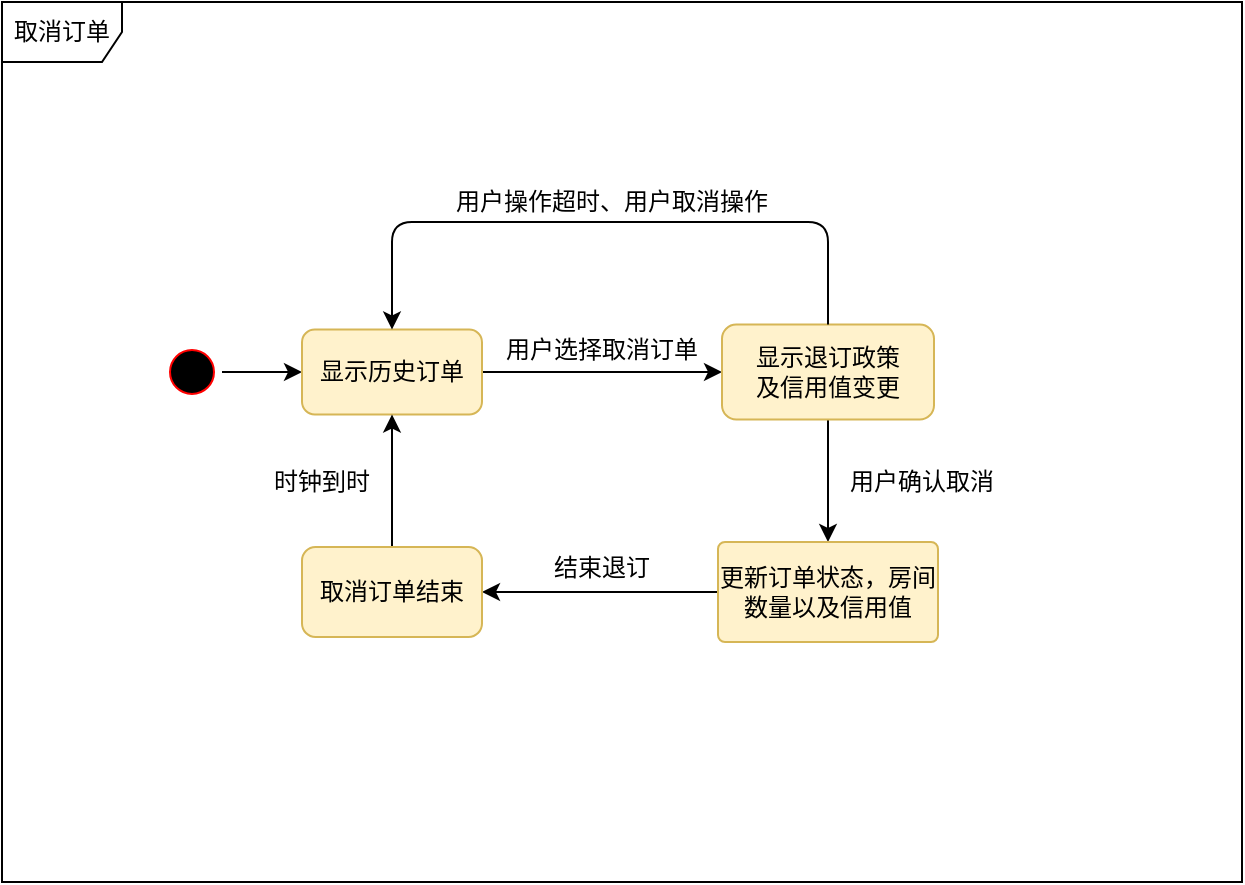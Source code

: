 <mxfile version="12.8.8" type="device"><diagram id="_EVoK7VQN5vt1bEvYyVj" name="Page-1"><mxGraphModel dx="1038" dy="528" grid="1" gridSize="10" guides="1" tooltips="1" connect="1" arrows="1" fold="1" page="1" pageScale="1" pageWidth="827" pageHeight="1169" math="0" shadow="0"><root><mxCell id="0"/><mxCell id="1" parent="0"/><mxCell id="y52QeolklKAgcdCNSFaQ-3" value="" style="rounded=0;whiteSpace=wrap;html=1;" vertex="1" parent="1"><mxGeometry x="70" y="50" width="620" height="440" as="geometry"/></mxCell><mxCell id="y52QeolklKAgcdCNSFaQ-9" style="edgeStyle=orthogonalEdgeStyle;rounded=0;orthogonalLoop=1;jettySize=auto;html=1;entryX=0;entryY=0.5;entryDx=0;entryDy=0;" edge="1" parent="1" source="y52QeolklKAgcdCNSFaQ-6" target="y52QeolklKAgcdCNSFaQ-13"><mxGeometry relative="1" as="geometry"><mxPoint x="240" y="235" as="targetPoint"/></mxGeometry></mxCell><mxCell id="y52QeolklKAgcdCNSFaQ-6" value="" style="ellipse;html=1;shape=startState;fillColor=#000000;strokeColor=#ff0000;" vertex="1" parent="1"><mxGeometry x="150" y="220" width="30" height="30" as="geometry"/></mxCell><mxCell id="y52QeolklKAgcdCNSFaQ-11" style="edgeStyle=orthogonalEdgeStyle;rounded=0;orthogonalLoop=1;jettySize=auto;html=1;entryX=0;entryY=0.5;entryDx=0;entryDy=0;exitX=1;exitY=0.5;exitDx=0;exitDy=0;" edge="1" parent="1" source="y52QeolklKAgcdCNSFaQ-13" target="y52QeolklKAgcdCNSFaQ-10"><mxGeometry relative="1" as="geometry"><mxPoint x="330" y="235" as="sourcePoint"/><Array as="points"><mxPoint x="340" y="235"/></Array></mxGeometry></mxCell><mxCell id="y52QeolklKAgcdCNSFaQ-19" style="edgeStyle=orthogonalEdgeStyle;rounded=0;orthogonalLoop=1;jettySize=auto;html=1;entryX=0.5;entryY=0;entryDx=0;entryDy=0;" edge="1" parent="1" source="y52QeolklKAgcdCNSFaQ-10" target="y52QeolklKAgcdCNSFaQ-18"><mxGeometry relative="1" as="geometry"/></mxCell><mxCell id="y52QeolklKAgcdCNSFaQ-10" value="显示退订政策&lt;br&gt;及信用值变更" style="rounded=1;whiteSpace=wrap;html=1;strokeColor=#d6b656;fillColor=#fff2cc;" vertex="1" parent="1"><mxGeometry x="430" y="211.25" width="106" height="47.5" as="geometry"/></mxCell><mxCell id="y52QeolklKAgcdCNSFaQ-13" value="显示历史订单" style="rounded=1;whiteSpace=wrap;html=1;strokeColor=#d6b656;fillColor=#fff2cc;" vertex="1" parent="1"><mxGeometry x="220" y="213.75" width="90" height="42.5" as="geometry"/></mxCell><mxCell id="y52QeolklKAgcdCNSFaQ-14" value="用户选择取消订单" style="text;html=1;strokeColor=none;fillColor=none;align=center;verticalAlign=middle;whiteSpace=wrap;rounded=0;" vertex="1" parent="1"><mxGeometry x="310" y="213.75" width="120" height="20" as="geometry"/></mxCell><mxCell id="y52QeolklKAgcdCNSFaQ-15" value="" style="endArrow=classic;html=1;exitX=0.5;exitY=0;exitDx=0;exitDy=0;entryX=0.5;entryY=0;entryDx=0;entryDy=0;" edge="1" parent="1" source="y52QeolklKAgcdCNSFaQ-10" target="y52QeolklKAgcdCNSFaQ-13"><mxGeometry width="50" height="50" relative="1" as="geometry"><mxPoint x="390" y="300" as="sourcePoint"/><mxPoint x="440" y="250" as="targetPoint"/><Array as="points"><mxPoint x="483" y="160"/><mxPoint x="265" y="160"/></Array></mxGeometry></mxCell><mxCell id="y52QeolklKAgcdCNSFaQ-16" value="用户操作超时、用户取消操作" style="text;html=1;strokeColor=none;fillColor=none;align=center;verticalAlign=middle;whiteSpace=wrap;rounded=0;" vertex="1" parent="1"><mxGeometry x="290" y="140" width="170" height="20" as="geometry"/></mxCell><mxCell id="y52QeolklKAgcdCNSFaQ-22" style="edgeStyle=orthogonalEdgeStyle;rounded=0;orthogonalLoop=1;jettySize=auto;html=1;entryX=1;entryY=0.5;entryDx=0;entryDy=0;" edge="1" parent="1" source="y52QeolklKAgcdCNSFaQ-18" target="y52QeolklKAgcdCNSFaQ-21"><mxGeometry relative="1" as="geometry"/></mxCell><mxCell id="y52QeolklKAgcdCNSFaQ-18" value="更新订单状态，房间数量以及信用值" style="rounded=1;whiteSpace=wrap;html=1;strokeColor=#d6b656;fillColor=#fff2cc;arcSize=7;" vertex="1" parent="1"><mxGeometry x="428" y="320" width="110" height="50" as="geometry"/></mxCell><mxCell id="y52QeolklKAgcdCNSFaQ-20" value="用户确认取消" style="text;html=1;strokeColor=none;fillColor=none;align=center;verticalAlign=middle;whiteSpace=wrap;rounded=0;" vertex="1" parent="1"><mxGeometry x="490" y="280" width="80" height="20" as="geometry"/></mxCell><mxCell id="y52QeolklKAgcdCNSFaQ-23" style="edgeStyle=orthogonalEdgeStyle;rounded=0;orthogonalLoop=1;jettySize=auto;html=1;entryX=0.5;entryY=1;entryDx=0;entryDy=0;" edge="1" parent="1" source="y52QeolklKAgcdCNSFaQ-21" target="y52QeolklKAgcdCNSFaQ-13"><mxGeometry relative="1" as="geometry"/></mxCell><mxCell id="y52QeolklKAgcdCNSFaQ-21" value="取消订单结束" style="rounded=1;whiteSpace=wrap;html=1;strokeColor=#d6b656;fillColor=#fff2cc;" vertex="1" parent="1"><mxGeometry x="220" y="322.5" width="90" height="45" as="geometry"/></mxCell><mxCell id="y52QeolklKAgcdCNSFaQ-24" value="结束退订" style="text;html=1;strokeColor=none;fillColor=none;align=center;verticalAlign=middle;whiteSpace=wrap;rounded=0;" vertex="1" parent="1"><mxGeometry x="345" y="322.5" width="50" height="20" as="geometry"/></mxCell><mxCell id="y52QeolklKAgcdCNSFaQ-26" value="时钟到时" style="text;html=1;strokeColor=none;fillColor=none;align=center;verticalAlign=middle;whiteSpace=wrap;rounded=0;" vertex="1" parent="1"><mxGeometry x="200" y="280" width="60" height="20" as="geometry"/></mxCell><mxCell id="y52QeolklKAgcdCNSFaQ-28" value="取消订单" style="shape=umlFrame;whiteSpace=wrap;html=1;strokeColor=#000000;" vertex="1" parent="1"><mxGeometry x="70" y="50" width="620" height="440" as="geometry"/></mxCell></root></mxGraphModel></diagram></mxfile>